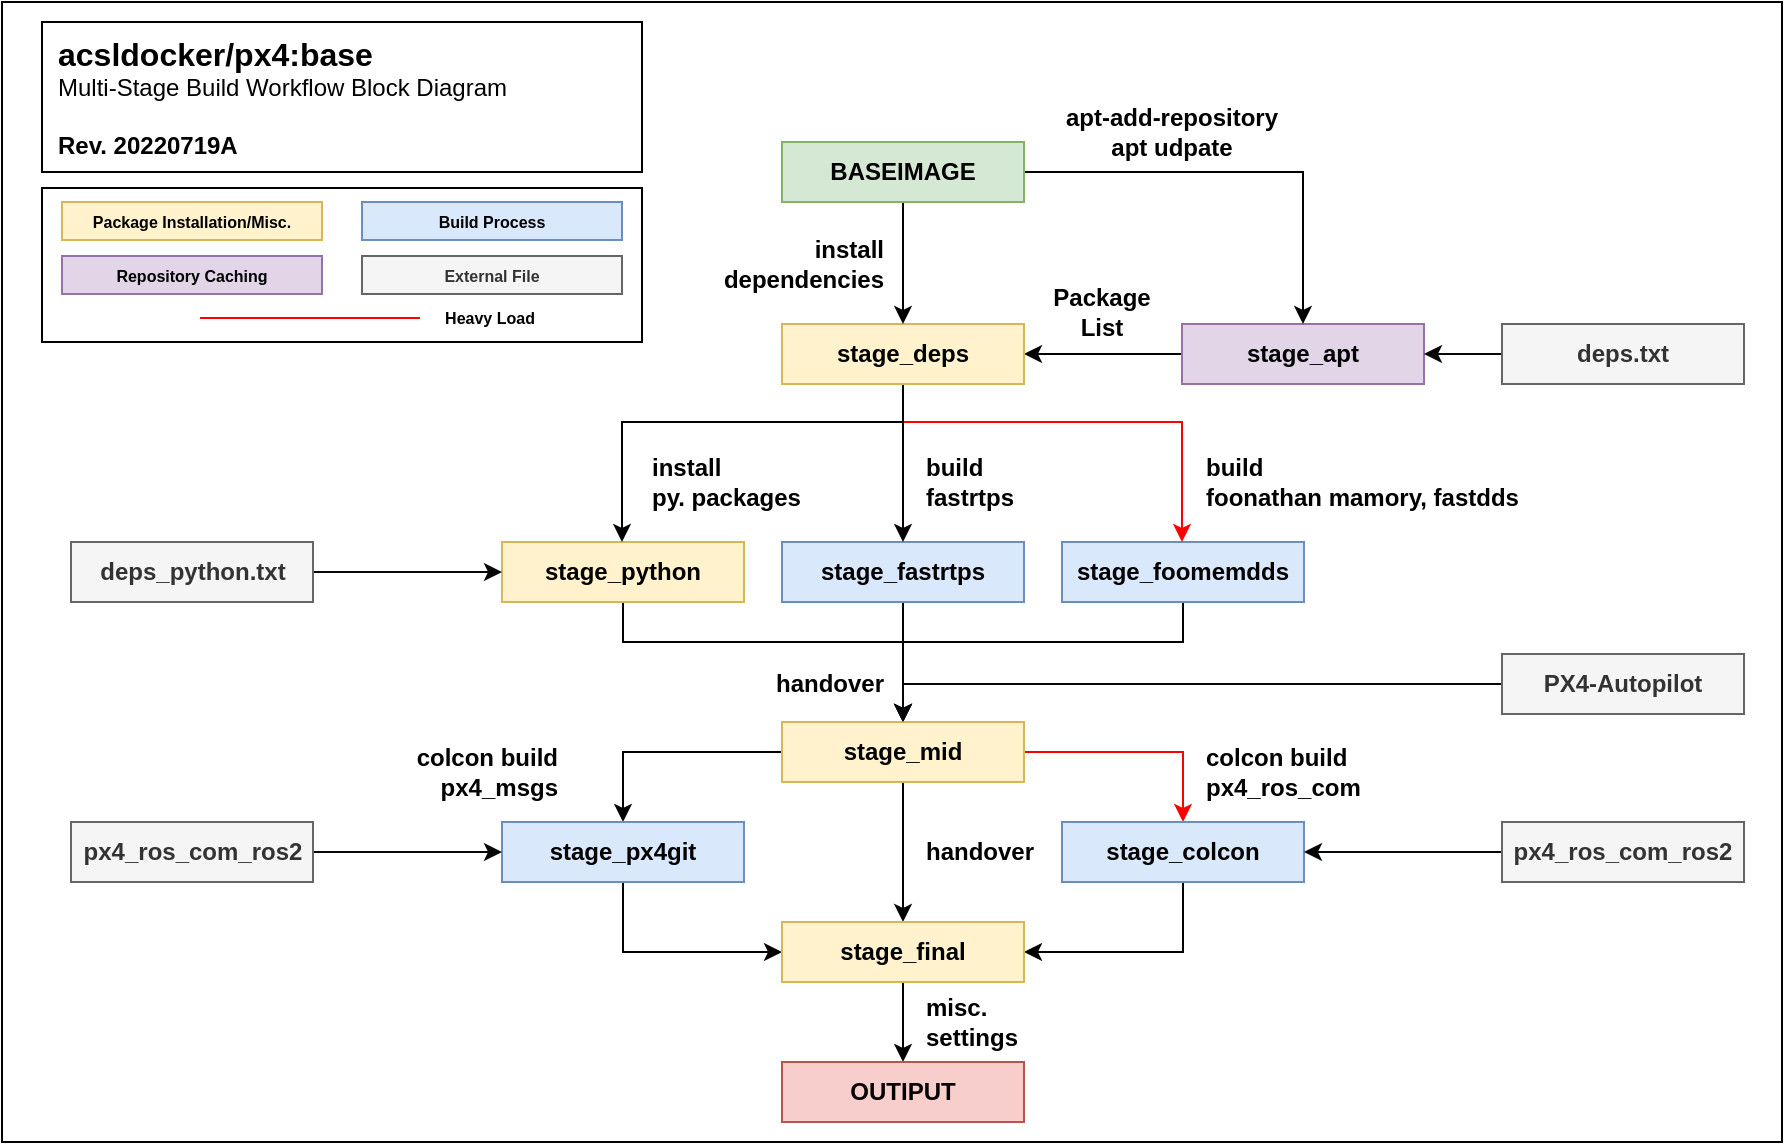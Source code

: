<mxfile version="19.0.3" type="device"><diagram id="kaTXGrEO2rronQQT1uGz" name="페이지-1"><mxGraphModel dx="2188" dy="1318" grid="1" gridSize="10" guides="1" tooltips="1" connect="1" arrows="1" fold="1" page="1" pageScale="1" pageWidth="827" pageHeight="1169" math="0" shadow="0"><root><mxCell id="0"/><mxCell id="1" parent="0"/><mxCell id="1TW13PEGN8Mymn5gheIy-78" value="" style="rounded=0;whiteSpace=wrap;html=1;fontSize=8;" vertex="1" parent="1"><mxGeometry x="20" y="10" width="890" height="570" as="geometry"/></mxCell><mxCell id="1TW13PEGN8Mymn5gheIy-77" value="" style="rounded=0;whiteSpace=wrap;html=1;fontSize=8;" vertex="1" parent="1"><mxGeometry x="40" y="103" width="300" height="77" as="geometry"/></mxCell><mxCell id="1TW13PEGN8Mymn5gheIy-33" style="edgeStyle=orthogonalEdgeStyle;rounded=0;orthogonalLoop=1;jettySize=auto;html=1;exitX=0;exitY=0.5;exitDx=0;exitDy=0;fontStyle=1" edge="1" parent="1" source="1TW13PEGN8Mymn5gheIy-1" target="1TW13PEGN8Mymn5gheIy-24"><mxGeometry relative="1" as="geometry"/></mxCell><mxCell id="1TW13PEGN8Mymn5gheIy-1" value="stage_apt" style="rounded=0;whiteSpace=wrap;html=1;fillColor=#e1d5e7;strokeColor=#9673a6;fontStyle=1" vertex="1" parent="1"><mxGeometry x="610" y="171" width="121" height="30" as="geometry"/></mxCell><mxCell id="1TW13PEGN8Mymn5gheIy-23" style="edgeStyle=orthogonalEdgeStyle;rounded=0;orthogonalLoop=1;jettySize=auto;html=1;exitX=0.5;exitY=1;exitDx=0;exitDy=0;entryX=0.5;entryY=0;entryDx=0;entryDy=0;fontStyle=1" edge="1" parent="1" source="1TW13PEGN8Mymn5gheIy-4" target="1TW13PEGN8Mymn5gheIy-20"><mxGeometry relative="1" as="geometry"><Array as="points"><mxPoint x="610" y="330"/><mxPoint x="470" y="330"/></Array></mxGeometry></mxCell><mxCell id="1TW13PEGN8Mymn5gheIy-4" value="stage_foomemdds" style="rounded=0;whiteSpace=wrap;html=1;fillColor=#dae8fc;strokeColor=#6c8ebf;fontStyle=1" vertex="1" parent="1"><mxGeometry x="550" y="280" width="121" height="30" as="geometry"/></mxCell><mxCell id="1TW13PEGN8Mymn5gheIy-21" style="edgeStyle=orthogonalEdgeStyle;rounded=0;orthogonalLoop=1;jettySize=auto;html=1;exitX=0.5;exitY=1;exitDx=0;exitDy=0;entryX=0.5;entryY=0;entryDx=0;entryDy=0;fontStyle=1" edge="1" parent="1" source="1TW13PEGN8Mymn5gheIy-5" target="1TW13PEGN8Mymn5gheIy-20"><mxGeometry relative="1" as="geometry"/></mxCell><mxCell id="1TW13PEGN8Mymn5gheIy-5" value="stage_fastrtps" style="rounded=0;whiteSpace=wrap;html=1;fillColor=#dae8fc;strokeColor=#6c8ebf;fontStyle=1" vertex="1" parent="1"><mxGeometry x="410" y="280" width="121" height="30" as="geometry"/></mxCell><mxCell id="1TW13PEGN8Mymn5gheIy-22" style="edgeStyle=orthogonalEdgeStyle;rounded=0;orthogonalLoop=1;jettySize=auto;html=1;exitX=0.5;exitY=1;exitDx=0;exitDy=0;entryX=0.5;entryY=0;entryDx=0;entryDy=0;fontStyle=1" edge="1" parent="1" source="1TW13PEGN8Mymn5gheIy-6" target="1TW13PEGN8Mymn5gheIy-20"><mxGeometry relative="1" as="geometry"><Array as="points"><mxPoint x="330" y="330"/><mxPoint x="470" y="330"/></Array></mxGeometry></mxCell><mxCell id="1TW13PEGN8Mymn5gheIy-6" value="stage_python" style="rounded=0;whiteSpace=wrap;html=1;fillColor=#fff2cc;strokeColor=#d6b656;fontStyle=1" vertex="1" parent="1"><mxGeometry x="270" y="280" width="121" height="30" as="geometry"/></mxCell><mxCell id="1TW13PEGN8Mymn5gheIy-30" style="edgeStyle=orthogonalEdgeStyle;rounded=0;orthogonalLoop=1;jettySize=auto;html=1;exitX=1;exitY=0.5;exitDx=0;exitDy=0;fontStyle=1;strokeColor=#FF0000;" edge="1" parent="1" source="1TW13PEGN8Mymn5gheIy-20" target="1TW13PEGN8Mymn5gheIy-29"><mxGeometry relative="1" as="geometry"/></mxCell><mxCell id="1TW13PEGN8Mymn5gheIy-39" style="edgeStyle=orthogonalEdgeStyle;rounded=0;orthogonalLoop=1;jettySize=auto;html=1;exitX=0;exitY=0.5;exitDx=0;exitDy=0;fontStyle=1" edge="1" parent="1" source="1TW13PEGN8Mymn5gheIy-20" target="1TW13PEGN8Mymn5gheIy-38"><mxGeometry relative="1" as="geometry"/></mxCell><mxCell id="1TW13PEGN8Mymn5gheIy-43" style="edgeStyle=orthogonalEdgeStyle;rounded=0;orthogonalLoop=1;jettySize=auto;html=1;exitX=0.5;exitY=1;exitDx=0;exitDy=0;fontStyle=1" edge="1" parent="1" source="1TW13PEGN8Mymn5gheIy-20" target="1TW13PEGN8Mymn5gheIy-40"><mxGeometry relative="1" as="geometry"/></mxCell><mxCell id="1TW13PEGN8Mymn5gheIy-20" value="stage_mid" style="rounded=0;whiteSpace=wrap;html=1;fillColor=#fff2cc;strokeColor=#d6b656;fontStyle=1" vertex="1" parent="1"><mxGeometry x="410" y="370" width="121" height="30" as="geometry"/></mxCell><mxCell id="1TW13PEGN8Mymn5gheIy-25" style="edgeStyle=orthogonalEdgeStyle;rounded=0;orthogonalLoop=1;jettySize=auto;html=1;exitX=0.5;exitY=1;exitDx=0;exitDy=0;fontStyle=1" edge="1" parent="1" source="1TW13PEGN8Mymn5gheIy-24" target="1TW13PEGN8Mymn5gheIy-5"><mxGeometry relative="1" as="geometry"/></mxCell><mxCell id="1TW13PEGN8Mymn5gheIy-26" style="edgeStyle=orthogonalEdgeStyle;rounded=0;orthogonalLoop=1;jettySize=auto;html=1;exitX=0.5;exitY=1;exitDx=0;exitDy=0;fontStyle=1;strokeColor=#FF0000;" edge="1" parent="1" source="1TW13PEGN8Mymn5gheIy-24" target="1TW13PEGN8Mymn5gheIy-4"><mxGeometry relative="1" as="geometry"><Array as="points"><mxPoint x="470" y="220"/><mxPoint x="610" y="220"/></Array></mxGeometry></mxCell><mxCell id="1TW13PEGN8Mymn5gheIy-27" style="edgeStyle=orthogonalEdgeStyle;rounded=0;orthogonalLoop=1;jettySize=auto;html=1;exitX=0.5;exitY=1;exitDx=0;exitDy=0;fontStyle=1" edge="1" parent="1" source="1TW13PEGN8Mymn5gheIy-24" target="1TW13PEGN8Mymn5gheIy-6"><mxGeometry relative="1" as="geometry"><Array as="points"><mxPoint x="470" y="220"/><mxPoint x="330" y="220"/></Array></mxGeometry></mxCell><mxCell id="1TW13PEGN8Mymn5gheIy-24" value="stage_deps" style="rounded=0;whiteSpace=wrap;html=1;fillColor=#fff2cc;strokeColor=#d6b656;fontStyle=1" vertex="1" parent="1"><mxGeometry x="410" y="171" width="121" height="30" as="geometry"/></mxCell><mxCell id="1TW13PEGN8Mymn5gheIy-41" style="edgeStyle=orthogonalEdgeStyle;rounded=0;orthogonalLoop=1;jettySize=auto;html=1;exitX=0.5;exitY=1;exitDx=0;exitDy=0;entryX=1;entryY=0.5;entryDx=0;entryDy=0;fontStyle=1" edge="1" parent="1" source="1TW13PEGN8Mymn5gheIy-29" target="1TW13PEGN8Mymn5gheIy-40"><mxGeometry relative="1" as="geometry"/></mxCell><mxCell id="1TW13PEGN8Mymn5gheIy-29" value="stage_colcon" style="rounded=0;whiteSpace=wrap;html=1;fillColor=#dae8fc;strokeColor=#6c8ebf;fontStyle=1" vertex="1" parent="1"><mxGeometry x="550" y="420" width="121" height="30" as="geometry"/></mxCell><mxCell id="1TW13PEGN8Mymn5gheIy-35" style="edgeStyle=orthogonalEdgeStyle;rounded=0;orthogonalLoop=1;jettySize=auto;html=1;exitX=0.5;exitY=1;exitDx=0;exitDy=0;fontStyle=1" edge="1" parent="1" source="1TW13PEGN8Mymn5gheIy-34" target="1TW13PEGN8Mymn5gheIy-24"><mxGeometry relative="1" as="geometry"/></mxCell><mxCell id="1TW13PEGN8Mymn5gheIy-36" style="edgeStyle=orthogonalEdgeStyle;rounded=0;orthogonalLoop=1;jettySize=auto;html=1;exitX=1;exitY=0.5;exitDx=0;exitDy=0;fontStyle=1" edge="1" parent="1" source="1TW13PEGN8Mymn5gheIy-34" target="1TW13PEGN8Mymn5gheIy-1"><mxGeometry relative="1" as="geometry"/></mxCell><mxCell id="1TW13PEGN8Mymn5gheIy-34" value="BASEIMAGE" style="rounded=0;whiteSpace=wrap;html=1;fillColor=#d5e8d4;strokeColor=#82b366;fontStyle=1" vertex="1" parent="1"><mxGeometry x="410" y="80" width="121" height="30" as="geometry"/></mxCell><mxCell id="1TW13PEGN8Mymn5gheIy-42" style="edgeStyle=orthogonalEdgeStyle;rounded=0;orthogonalLoop=1;jettySize=auto;html=1;exitX=0.5;exitY=1;exitDx=0;exitDy=0;entryX=0;entryY=0.5;entryDx=0;entryDy=0;fontStyle=1" edge="1" parent="1" source="1TW13PEGN8Mymn5gheIy-38" target="1TW13PEGN8Mymn5gheIy-40"><mxGeometry relative="1" as="geometry"/></mxCell><mxCell id="1TW13PEGN8Mymn5gheIy-38" value="stage_px4git" style="rounded=0;whiteSpace=wrap;html=1;fillColor=#dae8fc;strokeColor=#6c8ebf;fontStyle=1" vertex="1" parent="1"><mxGeometry x="270" y="420" width="121" height="30" as="geometry"/></mxCell><mxCell id="1TW13PEGN8Mymn5gheIy-56" style="edgeStyle=orthogonalEdgeStyle;rounded=0;orthogonalLoop=1;jettySize=auto;html=1;exitX=0.5;exitY=1;exitDx=0;exitDy=0;entryX=0.5;entryY=0;entryDx=0;entryDy=0;" edge="1" parent="1" source="1TW13PEGN8Mymn5gheIy-40" target="1TW13PEGN8Mymn5gheIy-54"><mxGeometry relative="1" as="geometry"/></mxCell><mxCell id="1TW13PEGN8Mymn5gheIy-40" value="stage_final" style="rounded=0;whiteSpace=wrap;html=1;fillColor=#fff2cc;strokeColor=#d6b656;fontStyle=1" vertex="1" parent="1"><mxGeometry x="410" y="470" width="121" height="30" as="geometry"/></mxCell><mxCell id="1TW13PEGN8Mymn5gheIy-44" value="Package List" style="text;html=1;strokeColor=none;fillColor=none;align=center;verticalAlign=middle;whiteSpace=wrap;rounded=0;fontStyle=1" vertex="1" parent="1"><mxGeometry x="540" y="150" width="60" height="30" as="geometry"/></mxCell><mxCell id="1TW13PEGN8Mymn5gheIy-45" value="apt-add-repository&lt;br&gt;apt udpate" style="text;html=1;strokeColor=none;fillColor=none;align=center;verticalAlign=middle;whiteSpace=wrap;rounded=0;fontStyle=1" vertex="1" parent="1"><mxGeometry x="550" y="60" width="110" height="30" as="geometry"/></mxCell><mxCell id="1TW13PEGN8Mymn5gheIy-46" value="install dependencies" style="text;html=1;strokeColor=none;fillColor=none;align=right;verticalAlign=middle;whiteSpace=wrap;rounded=0;fontStyle=1;movable=1;resizable=1;rotatable=1;deletable=1;editable=1;connectable=1;" vertex="1" parent="1"><mxGeometry x="403" y="126" width="60" height="30" as="geometry"/></mxCell><mxCell id="1TW13PEGN8Mymn5gheIy-47" value="build&lt;br&gt;fastrtps" style="text;html=1;strokeColor=none;fillColor=none;align=left;verticalAlign=middle;whiteSpace=wrap;rounded=0;fontStyle=1;movable=1;resizable=1;rotatable=1;deletable=1;editable=1;connectable=1;" vertex="1" parent="1"><mxGeometry x="480" y="235" width="60" height="30" as="geometry"/></mxCell><mxCell id="1TW13PEGN8Mymn5gheIy-48" value="build&lt;br&gt;foonathan mamory, fastdds" style="text;html=1;strokeColor=none;fillColor=none;align=left;verticalAlign=middle;whiteSpace=wrap;rounded=0;fontStyle=1;movable=1;resizable=1;rotatable=1;deletable=1;editable=1;connectable=1;" vertex="1" parent="1"><mxGeometry x="620" y="235" width="163" height="30" as="geometry"/></mxCell><mxCell id="1TW13PEGN8Mymn5gheIy-49" value="install&lt;br&gt;py. packages" style="text;html=1;strokeColor=none;fillColor=none;align=left;verticalAlign=middle;whiteSpace=wrap;rounded=0;fontStyle=1;movable=1;resizable=1;rotatable=1;deletable=1;editable=1;connectable=1;" vertex="1" parent="1"><mxGeometry x="343" y="235" width="87" height="30" as="geometry"/></mxCell><mxCell id="1TW13PEGN8Mymn5gheIy-50" value="handover" style="text;html=1;strokeColor=none;fillColor=none;align=right;verticalAlign=middle;whiteSpace=wrap;rounded=0;fontStyle=1;movable=1;resizable=1;rotatable=1;deletable=1;editable=1;connectable=1;" vertex="1" parent="1"><mxGeometry x="403" y="336" width="60" height="30" as="geometry"/></mxCell><mxCell id="1TW13PEGN8Mymn5gheIy-51" value="colcon build&lt;br&gt;px4_ros_com" style="text;html=1;strokeColor=none;fillColor=none;align=left;verticalAlign=middle;whiteSpace=wrap;rounded=0;fontStyle=1;movable=1;resizable=1;rotatable=1;deletable=1;editable=1;connectable=1;" vertex="1" parent="1"><mxGeometry x="620" y="380" width="100" height="30" as="geometry"/></mxCell><mxCell id="1TW13PEGN8Mymn5gheIy-52" value="colcon build&lt;br&gt;px4_msgs" style="text;html=1;strokeColor=none;fillColor=none;align=right;verticalAlign=middle;whiteSpace=wrap;rounded=0;fontStyle=1;movable=1;resizable=1;rotatable=1;deletable=1;editable=1;connectable=1;" vertex="1" parent="1"><mxGeometry x="200" y="380" width="100" height="30" as="geometry"/></mxCell><mxCell id="1TW13PEGN8Mymn5gheIy-53" value="handover" style="text;html=1;strokeColor=none;fillColor=none;align=left;verticalAlign=middle;whiteSpace=wrap;rounded=0;fontStyle=1;movable=1;resizable=1;rotatable=1;deletable=1;editable=1;connectable=1;" vertex="1" parent="1"><mxGeometry x="480" y="420" width="60" height="30" as="geometry"/></mxCell><mxCell id="1TW13PEGN8Mymn5gheIy-54" value="OUTIPUT" style="rounded=0;whiteSpace=wrap;html=1;fillColor=#f8cecc;strokeColor=#b85450;fontStyle=1" vertex="1" parent="1"><mxGeometry x="410" y="540" width="121" height="30" as="geometry"/></mxCell><mxCell id="1TW13PEGN8Mymn5gheIy-57" value="misc. settings" style="text;html=1;strokeColor=none;fillColor=none;align=left;verticalAlign=middle;whiteSpace=wrap;rounded=0;fontStyle=1;movable=1;resizable=1;rotatable=1;deletable=1;editable=1;connectable=1;" vertex="1" parent="1"><mxGeometry x="480" y="505" width="60" height="30" as="geometry"/></mxCell><mxCell id="1TW13PEGN8Mymn5gheIy-60" style="edgeStyle=orthogonalEdgeStyle;rounded=0;orthogonalLoop=1;jettySize=auto;html=1;exitX=0;exitY=0.5;exitDx=0;exitDy=0;strokeColor=#060708;" edge="1" parent="1" source="1TW13PEGN8Mymn5gheIy-59" target="1TW13PEGN8Mymn5gheIy-1"><mxGeometry relative="1" as="geometry"/></mxCell><mxCell id="1TW13PEGN8Mymn5gheIy-59" value="deps.txt" style="rounded=0;whiteSpace=wrap;html=1;fillColor=#f5f5f5;strokeColor=#666666;fontStyle=1;fontColor=#333333;" vertex="1" parent="1"><mxGeometry x="770" y="171" width="121" height="30" as="geometry"/></mxCell><mxCell id="1TW13PEGN8Mymn5gheIy-62" style="edgeStyle=orthogonalEdgeStyle;rounded=0;orthogonalLoop=1;jettySize=auto;html=1;exitX=1;exitY=0.5;exitDx=0;exitDy=0;entryX=0;entryY=0.5;entryDx=0;entryDy=0;strokeColor=#060708;" edge="1" parent="1" source="1TW13PEGN8Mymn5gheIy-61" target="1TW13PEGN8Mymn5gheIy-6"><mxGeometry relative="1" as="geometry"/></mxCell><mxCell id="1TW13PEGN8Mymn5gheIy-61" value="deps_python.txt" style="rounded=0;whiteSpace=wrap;html=1;fillColor=#f5f5f5;strokeColor=#666666;fontStyle=1;fontColor=#333333;" vertex="1" parent="1"><mxGeometry x="54.5" y="280" width="121" height="30" as="geometry"/></mxCell><mxCell id="1TW13PEGN8Mymn5gheIy-65" style="edgeStyle=orthogonalEdgeStyle;rounded=0;orthogonalLoop=1;jettySize=auto;html=1;exitX=0;exitY=0.5;exitDx=0;exitDy=0;entryX=0.5;entryY=0;entryDx=0;entryDy=0;strokeColor=#060708;" edge="1" parent="1" source="1TW13PEGN8Mymn5gheIy-63" target="1TW13PEGN8Mymn5gheIy-20"><mxGeometry relative="1" as="geometry"><Array as="points"><mxPoint x="471" y="351"/></Array></mxGeometry></mxCell><mxCell id="1TW13PEGN8Mymn5gheIy-63" value="PX4-Autopilot" style="rounded=0;whiteSpace=wrap;html=1;fillColor=#f5f5f5;strokeColor=#666666;fontStyle=1;fontColor=#333333;" vertex="1" parent="1"><mxGeometry x="770" y="336" width="121" height="30" as="geometry"/></mxCell><mxCell id="1TW13PEGN8Mymn5gheIy-68" style="edgeStyle=orthogonalEdgeStyle;rounded=0;orthogonalLoop=1;jettySize=auto;html=1;exitX=0;exitY=0.5;exitDx=0;exitDy=0;strokeColor=#060708;" edge="1" parent="1" source="1TW13PEGN8Mymn5gheIy-67" target="1TW13PEGN8Mymn5gheIy-29"><mxGeometry relative="1" as="geometry"/></mxCell><mxCell id="1TW13PEGN8Mymn5gheIy-67" value="px4_ros_com_ros2" style="rounded=0;whiteSpace=wrap;html=1;fillColor=#f5f5f5;strokeColor=#666666;fontStyle=1;fontColor=#333333;" vertex="1" parent="1"><mxGeometry x="770" y="420" width="121" height="30" as="geometry"/></mxCell><mxCell id="1TW13PEGN8Mymn5gheIy-70" style="edgeStyle=orthogonalEdgeStyle;rounded=0;orthogonalLoop=1;jettySize=auto;html=1;exitX=1;exitY=0.5;exitDx=0;exitDy=0;entryX=0;entryY=0.5;entryDx=0;entryDy=0;strokeColor=#060708;" edge="1" parent="1" source="1TW13PEGN8Mymn5gheIy-69" target="1TW13PEGN8Mymn5gheIy-38"><mxGeometry relative="1" as="geometry"/></mxCell><mxCell id="1TW13PEGN8Mymn5gheIy-69" value="px4_ros_com_ros2" style="rounded=0;whiteSpace=wrap;html=1;fillColor=#f5f5f5;strokeColor=#666666;fontStyle=1;fontColor=#333333;" vertex="1" parent="1"><mxGeometry x="54.5" y="420" width="121" height="30" as="geometry"/></mxCell><mxCell id="1TW13PEGN8Mymn5gheIy-71" value="&lt;font style=&quot;font-size: 16px;&quot;&gt;&lt;b&gt;acsldocker/px4:base&lt;/b&gt;&lt;/font&gt;&lt;br&gt;Multi-Stage Build Workflow Block Diagram&lt;br&gt;&lt;br&gt;&lt;b&gt;Rev. 20220719A&lt;/b&gt;" style="rounded=0;whiteSpace=wrap;html=1;align=left;spacingLeft=6;verticalAlign=top;" vertex="1" parent="1"><mxGeometry x="40" y="20" width="300" height="75" as="geometry"/></mxCell><mxCell id="1TW13PEGN8Mymn5gheIy-73" value="&lt;font style=&quot;font-size: 8px;&quot;&gt;Package Installation/Misc.&lt;/font&gt;" style="rounded=0;whiteSpace=wrap;html=1;fillColor=#fff2cc;strokeColor=#d6b656;fontStyle=1;fontSize=8;" vertex="1" parent="1"><mxGeometry x="50" y="110" width="130" height="19" as="geometry"/></mxCell><mxCell id="1TW13PEGN8Mymn5gheIy-74" value="&lt;font style=&quot;font-size: 8px;&quot;&gt;Repository Caching&lt;/font&gt;" style="rounded=0;whiteSpace=wrap;html=1;fillColor=#e1d5e7;strokeColor=#9673a6;fontStyle=1;fontSize=8;" vertex="1" parent="1"><mxGeometry x="50" y="137" width="130" height="19" as="geometry"/></mxCell><mxCell id="1TW13PEGN8Mymn5gheIy-75" value="Build Process" style="rounded=0;whiteSpace=wrap;html=1;fillColor=#dae8fc;strokeColor=#6c8ebf;fontStyle=1;fontSize=8;" vertex="1" parent="1"><mxGeometry x="200" y="110" width="130" height="19" as="geometry"/></mxCell><mxCell id="1TW13PEGN8Mymn5gheIy-76" value="External File" style="rounded=0;whiteSpace=wrap;html=1;fillColor=#f5f5f5;strokeColor=#666666;fontStyle=1;fontSize=8;fontColor=#333333;" vertex="1" parent="1"><mxGeometry x="200" y="137" width="130" height="19" as="geometry"/></mxCell><mxCell id="1TW13PEGN8Mymn5gheIy-81" value="" style="endArrow=none;html=1;rounded=0;fontSize=8;strokeColor=#FF0000;" edge="1" parent="1"><mxGeometry width="50" height="50" relative="1" as="geometry"><mxPoint x="119" y="168" as="sourcePoint"/><mxPoint x="229" y="168" as="targetPoint"/></mxGeometry></mxCell><mxCell id="1TW13PEGN8Mymn5gheIy-82" value="&lt;b&gt;Heavy Load&lt;/b&gt;" style="text;html=1;strokeColor=none;fillColor=none;align=center;verticalAlign=middle;whiteSpace=wrap;rounded=0;fontSize=8;" vertex="1" parent="1"><mxGeometry x="233.5" y="159.5" width="60" height="17" as="geometry"/></mxCell></root></mxGraphModel></diagram></mxfile>